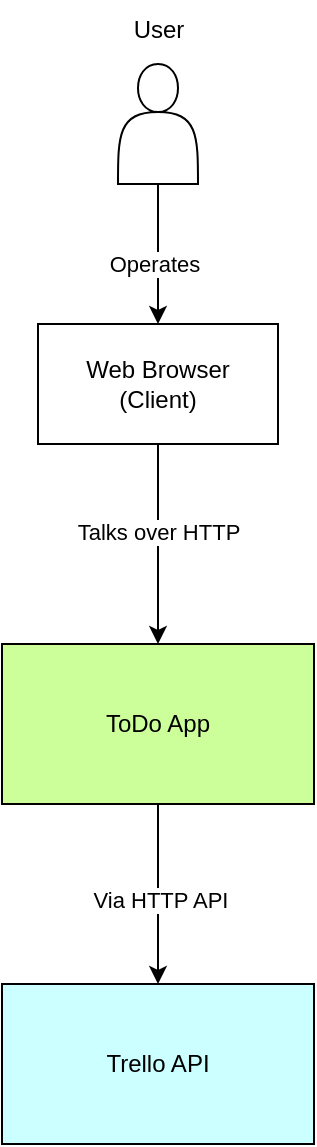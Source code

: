<mxfile version="24.2.0" type="device" pages="3">
  <diagram name="System Context" id="Dg1pjilhO1LQ-Ea2agUl">
    <mxGraphModel dx="1210" dy="716" grid="1" gridSize="10" guides="1" tooltips="1" connect="1" arrows="1" fold="1" page="1" pageScale="1" pageWidth="827" pageHeight="1169" math="0" shadow="0">
      <root>
        <mxCell id="0" />
        <mxCell id="1" parent="0" />
        <mxCell id="CRaX08vtiod-lqJV-oWH-1" value="" style="shape=actor;whiteSpace=wrap;html=1;" vertex="1" parent="1">
          <mxGeometry x="394" y="60" width="40" height="60" as="geometry" />
        </mxCell>
        <mxCell id="CRaX08vtiod-lqJV-oWH-2" value="Web Browser&lt;div&gt;(Client)&lt;/div&gt;" style="rounded=0;whiteSpace=wrap;html=1;" vertex="1" parent="1">
          <mxGeometry x="354" y="190" width="120" height="60" as="geometry" />
        </mxCell>
        <mxCell id="CRaX08vtiod-lqJV-oWH-3" value="ToDo App" style="rounded=0;whiteSpace=wrap;html=1;fillColor=#CCFF99;" vertex="1" parent="1">
          <mxGeometry x="336" y="350" width="156" height="80" as="geometry" />
        </mxCell>
        <mxCell id="CRaX08vtiod-lqJV-oWH-4" value="" style="endArrow=classic;html=1;rounded=0;exitX=0.5;exitY=1;exitDx=0;exitDy=0;entryX=0.5;entryY=0;entryDx=0;entryDy=0;" edge="1" parent="1" source="CRaX08vtiod-lqJV-oWH-2" target="CRaX08vtiod-lqJV-oWH-3">
          <mxGeometry width="50" height="50" relative="1" as="geometry">
            <mxPoint x="410" y="310" as="sourcePoint" />
            <mxPoint x="460" y="260" as="targetPoint" />
          </mxGeometry>
        </mxCell>
        <mxCell id="CRaX08vtiod-lqJV-oWH-8" value="Talks over HTTP" style="edgeLabel;html=1;align=center;verticalAlign=middle;resizable=0;points=[];" vertex="1" connectable="0" parent="CRaX08vtiod-lqJV-oWH-4">
          <mxGeometry x="-0.127" relative="1" as="geometry">
            <mxPoint as="offset" />
          </mxGeometry>
        </mxCell>
        <mxCell id="CRaX08vtiod-lqJV-oWH-5" value="" style="endArrow=classic;html=1;rounded=0;exitX=0.5;exitY=1;exitDx=0;exitDy=0;entryX=0.5;entryY=0;entryDx=0;entryDy=0;" edge="1" parent="1" source="CRaX08vtiod-lqJV-oWH-1" target="CRaX08vtiod-lqJV-oWH-2">
          <mxGeometry width="50" height="50" relative="1" as="geometry">
            <mxPoint x="370" y="240" as="sourcePoint" />
            <mxPoint x="420" y="190" as="targetPoint" />
          </mxGeometry>
        </mxCell>
        <mxCell id="CRaX08vtiod-lqJV-oWH-7" value="Operates" style="edgeLabel;html=1;align=center;verticalAlign=middle;resizable=0;points=[];" vertex="1" connectable="0" parent="CRaX08vtiod-lqJV-oWH-5">
          <mxGeometry x="0.133" y="-2" relative="1" as="geometry">
            <mxPoint as="offset" />
          </mxGeometry>
        </mxCell>
        <mxCell id="CRaX08vtiod-lqJV-oWH-6" value="User" style="text;html=1;align=center;verticalAlign=middle;resizable=0;points=[];autosize=1;strokeColor=none;fillColor=none;" vertex="1" parent="1">
          <mxGeometry x="389" y="28" width="50" height="30" as="geometry" />
        </mxCell>
        <mxCell id="CRaX08vtiod-lqJV-oWH-9" value="Trello API" style="rounded=0;whiteSpace=wrap;html=1;fillColor=#CCFFFF;" vertex="1" parent="1">
          <mxGeometry x="336" y="520" width="156" height="80" as="geometry" />
        </mxCell>
        <mxCell id="CRaX08vtiod-lqJV-oWH-10" value="" style="endArrow=classic;html=1;rounded=0;exitX=0.5;exitY=1;exitDx=0;exitDy=0;" edge="1" parent="1" source="CRaX08vtiod-lqJV-oWH-3" target="CRaX08vtiod-lqJV-oWH-9">
          <mxGeometry width="50" height="50" relative="1" as="geometry">
            <mxPoint x="370" y="540" as="sourcePoint" />
            <mxPoint x="420" y="490" as="targetPoint" />
          </mxGeometry>
        </mxCell>
        <mxCell id="CRaX08vtiod-lqJV-oWH-11" value="Via HTTP API" style="edgeLabel;html=1;align=center;verticalAlign=middle;resizable=0;points=[];" vertex="1" connectable="0" parent="CRaX08vtiod-lqJV-oWH-10">
          <mxGeometry x="0.067" y="1" relative="1" as="geometry">
            <mxPoint as="offset" />
          </mxGeometry>
        </mxCell>
      </root>
    </mxGraphModel>
  </diagram>
  <diagram name="Container" id="AU62YKjd2CCxk7m5ElCM">
    <mxGraphModel dx="1210" dy="716" grid="1" gridSize="10" guides="1" tooltips="1" connect="1" arrows="1" fold="1" page="1" pageScale="1" pageWidth="827" pageHeight="1169" math="0" shadow="0">
      <root>
        <mxCell id="cBWCQejAJvEoLtN18rig-0" />
        <mxCell id="cBWCQejAJvEoLtN18rig-1" parent="cBWCQejAJvEoLtN18rig-0" />
        <mxCell id="cBWCQejAJvEoLtN18rig-3" value="Web Browser&lt;div&gt;(Client)&lt;/div&gt;" style="rounded=0;whiteSpace=wrap;html=1;" vertex="1" parent="cBWCQejAJvEoLtN18rig-1">
          <mxGeometry x="354" y="100" width="120" height="60" as="geometry" />
        </mxCell>
        <mxCell id="cBWCQejAJvEoLtN18rig-4" value="" style="rounded=0;whiteSpace=wrap;html=1;fillColor=#E6E6E6;" vertex="1" parent="cBWCQejAJvEoLtN18rig-1">
          <mxGeometry x="232" y="210" width="364" height="220" as="geometry" />
        </mxCell>
        <mxCell id="cBWCQejAJvEoLtN18rig-5" value="" style="endArrow=classic;html=1;rounded=0;exitX=0.5;exitY=1;exitDx=0;exitDy=0;entryX=0.5;entryY=0;entryDx=0;entryDy=0;" edge="1" parent="cBWCQejAJvEoLtN18rig-1" source="cBWCQejAJvEoLtN18rig-3" target="RJImc6bU2DJytMrbHKGd-1">
          <mxGeometry width="50" height="50" relative="1" as="geometry">
            <mxPoint x="410" y="310" as="sourcePoint" />
            <mxPoint x="460" y="260" as="targetPoint" />
          </mxGeometry>
        </mxCell>
        <mxCell id="cBWCQejAJvEoLtN18rig-6" value="Talks over HTTP" style="edgeLabel;html=1;align=center;verticalAlign=middle;resizable=0;points=[];" vertex="1" connectable="0" parent="cBWCQejAJvEoLtN18rig-5">
          <mxGeometry x="-0.127" relative="1" as="geometry">
            <mxPoint as="offset" />
          </mxGeometry>
        </mxCell>
        <mxCell id="cBWCQejAJvEoLtN18rig-10" value="Trello API" style="rounded=0;whiteSpace=wrap;html=1;fillColor=#CCFFFF;" vertex="1" parent="cBWCQejAJvEoLtN18rig-1">
          <mxGeometry x="336" y="520" width="156" height="80" as="geometry" />
        </mxCell>
        <mxCell id="cBWCQejAJvEoLtN18rig-11" value="" style="endArrow=classic;html=1;rounded=0;exitX=0.5;exitY=1;exitDx=0;exitDy=0;" edge="1" parent="cBWCQejAJvEoLtN18rig-1" source="RJImc6bU2DJytMrbHKGd-2" target="cBWCQejAJvEoLtN18rig-10">
          <mxGeometry width="50" height="50" relative="1" as="geometry">
            <mxPoint x="370" y="540" as="sourcePoint" />
            <mxPoint x="420" y="490" as="targetPoint" />
          </mxGeometry>
        </mxCell>
        <mxCell id="cBWCQejAJvEoLtN18rig-12" value="Via HTTP API" style="edgeLabel;html=1;align=center;verticalAlign=middle;resizable=0;points=[];" vertex="1" connectable="0" parent="cBWCQejAJvEoLtN18rig-11">
          <mxGeometry x="0.067" y="1" relative="1" as="geometry">
            <mxPoint as="offset" />
          </mxGeometry>
        </mxCell>
        <mxCell id="RJImc6bU2DJytMrbHKGd-0" value="ToDo App" style="whiteSpace=wrap;html=1;strokeColor=none;" vertex="1" parent="cBWCQejAJvEoLtN18rig-1">
          <mxGeometry x="190" y="160" width="60" height="30" as="geometry" />
        </mxCell>
        <mxCell id="RJImc6bU2DJytMrbHKGd-1" value="Flask Webserver" style="rounded=0;whiteSpace=wrap;html=1;fillColor=#FFFF99;" vertex="1" parent="cBWCQejAJvEoLtN18rig-1">
          <mxGeometry x="354" y="250" width="120" height="60" as="geometry" />
        </mxCell>
        <mxCell id="RJImc6bU2DJytMrbHKGd-2" value="ToDo Application Code&lt;div&gt;(Python WSGI App)&lt;/div&gt;" style="rounded=0;whiteSpace=wrap;html=1;fillColor=#CCFF99;" vertex="1" parent="cBWCQejAJvEoLtN18rig-1">
          <mxGeometry x="354" y="350" width="120" height="60" as="geometry" />
        </mxCell>
        <mxCell id="RJImc6bU2DJytMrbHKGd-3" value="Passes Request to" style="endArrow=classic;html=1;rounded=0;entryX=0.5;entryY=0;entryDx=0;entryDy=0;exitX=0.5;exitY=1;exitDx=0;exitDy=0;" edge="1" parent="cBWCQejAJvEoLtN18rig-1" source="RJImc6bU2DJytMrbHKGd-1" target="RJImc6bU2DJytMrbHKGd-2">
          <mxGeometry width="50" height="50" relative="1" as="geometry">
            <mxPoint x="390" y="320" as="sourcePoint" />
            <mxPoint x="440" y="270" as="targetPoint" />
          </mxGeometry>
        </mxCell>
      </root>
    </mxGraphModel>
  </diagram>
  <diagram name="Component" id="joFSuC9MEQBfRSXZCCX5">
    <mxGraphModel dx="1210" dy="716" grid="1" gridSize="10" guides="1" tooltips="1" connect="1" arrows="1" fold="1" page="1" pageScale="1" pageWidth="827" pageHeight="1169" math="0" shadow="0">
      <root>
        <mxCell id="wW0nBViKQH1OKMizj_yf-0" />
        <mxCell id="wW0nBViKQH1OKMizj_yf-1" parent="wW0nBViKQH1OKMizj_yf-0" />
        <mxCell id="wW0nBViKQH1OKMizj_yf-6" value="Trello API" style="rounded=0;whiteSpace=wrap;html=1;fillColor=#CCFFFF;" vertex="1" parent="wW0nBViKQH1OKMizj_yf-1">
          <mxGeometry x="374.5" y="630" width="156" height="80" as="geometry" />
        </mxCell>
        <mxCell id="wW0nBViKQH1OKMizj_yf-10" value="Flask Webserver" style="rounded=0;whiteSpace=wrap;html=1;fillColor=#FFFF99;" vertex="1" parent="wW0nBViKQH1OKMizj_yf-1">
          <mxGeometry x="392.5" y="70" width="120" height="60" as="geometry" />
        </mxCell>
        <mxCell id="wW0nBViKQH1OKMizj_yf-11" value="" style="rounded=0;whiteSpace=wrap;html=1;fillColor=#E6E6E6;" vertex="1" parent="wW0nBViKQH1OKMizj_yf-1">
          <mxGeometry x="170" y="220" width="565" height="350" as="geometry" />
        </mxCell>
        <mxCell id="wW0nBViKQH1OKMizj_yf-12" value="Passes Request to" style="endArrow=classic;html=1;rounded=0;exitX=0.5;exitY=1;exitDx=0;exitDy=0;entryX=0.5;entryY=0;entryDx=0;entryDy=0;" edge="1" parent="wW0nBViKQH1OKMizj_yf-1" source="wW0nBViKQH1OKMizj_yf-10" target="DvAtvgP_Mp4fu1iRh_zG-3">
          <mxGeometry width="50" height="50" relative="1" as="geometry">
            <mxPoint x="390" y="320" as="sourcePoint" />
            <mxPoint x="440" y="270" as="targetPoint" />
          </mxGeometry>
        </mxCell>
        <mxCell id="DvAtvgP_Mp4fu1iRh_zG-2" value="ToDo Application Code&lt;div&gt;(Python WSGI App)&lt;/div&gt;" style="whiteSpace=wrap;html=1;strokeColor=none;" vertex="1" parent="wW0nBViKQH1OKMizj_yf-1">
          <mxGeometry x="150" y="160" width="120" height="60" as="geometry" />
        </mxCell>
        <mxCell id="DvAtvgP_Mp4fu1iRh_zG-3" value="Webserver Routes&lt;div&gt;(app.py)&lt;/div&gt;" style="rounded=0;whiteSpace=wrap;html=1;" vertex="1" parent="wW0nBViKQH1OKMizj_yf-1">
          <mxGeometry x="392.5" y="250" width="120" height="60" as="geometry" />
        </mxCell>
        <mxCell id="DvAtvgP_Mp4fu1iRh_zG-4" value="HTML Templates" style="rounded=0;whiteSpace=wrap;html=1;" vertex="1" parent="wW0nBViKQH1OKMizj_yf-1">
          <mxGeometry x="220" y="250" width="120" height="60" as="geometry" />
        </mxCell>
        <mxCell id="DvAtvgP_Mp4fu1iRh_zG-17" style="edgeStyle=orthogonalEdgeStyle;rounded=0;orthogonalLoop=1;jettySize=auto;html=1;entryX=1;entryY=0.5;entryDx=0;entryDy=0;" edge="1" parent="wW0nBViKQH1OKMizj_yf-1" source="DvAtvgP_Mp4fu1iRh_zG-5" target="DvAtvgP_Mp4fu1iRh_zG-3">
          <mxGeometry relative="1" as="geometry">
            <Array as="points">
              <mxPoint x="550" y="380" />
              <mxPoint x="550" y="280" />
            </Array>
          </mxGeometry>
        </mxCell>
        <mxCell id="DvAtvgP_Mp4fu1iRh_zG-5" value="Data Classes&lt;div&gt;(Item/ ViewModel)&lt;/div&gt;" style="rounded=0;whiteSpace=wrap;html=1;" vertex="1" parent="wW0nBViKQH1OKMizj_yf-1">
          <mxGeometry x="580" y="350" width="120" height="60" as="geometry" />
        </mxCell>
        <mxCell id="DvAtvgP_Mp4fu1iRh_zG-6" value="Trello Client" style="rounded=0;whiteSpace=wrap;html=1;" vertex="1" parent="wW0nBViKQH1OKMizj_yf-1">
          <mxGeometry x="392.5" y="470" width="120" height="60" as="geometry" />
        </mxCell>
        <mxCell id="DvAtvgP_Mp4fu1iRh_zG-10" style="edgeStyle=orthogonalEdgeStyle;rounded=0;orthogonalLoop=1;jettySize=auto;html=1;exitX=1;exitY=0.5;exitDx=0;exitDy=0;entryX=0;entryY=0.5;entryDx=0;entryDy=0;" edge="1" parent="wW0nBViKQH1OKMizj_yf-1" source="DvAtvgP_Mp4fu1iRh_zG-4" target="DvAtvgP_Mp4fu1iRh_zG-3">
          <mxGeometry relative="1" as="geometry" />
        </mxCell>
        <mxCell id="DvAtvgP_Mp4fu1iRh_zG-11" value="" style="endArrow=classic;html=1;rounded=0;entryX=0.5;entryY=0;entryDx=0;entryDy=0;exitX=0.5;exitY=1;exitDx=0;exitDy=0;" edge="1" parent="wW0nBViKQH1OKMizj_yf-1" source="DvAtvgP_Mp4fu1iRh_zG-3" target="DvAtvgP_Mp4fu1iRh_zG-6">
          <mxGeometry width="50" height="50" relative="1" as="geometry">
            <mxPoint x="390" y="390" as="sourcePoint" />
            <mxPoint x="440" y="340" as="targetPoint" />
          </mxGeometry>
        </mxCell>
        <mxCell id="DvAtvgP_Mp4fu1iRh_zG-13" value="via HTTP API" style="endArrow=classic;html=1;rounded=0;entryX=0.5;entryY=0;entryDx=0;entryDy=0;" edge="1" parent="wW0nBViKQH1OKMizj_yf-1" source="DvAtvgP_Mp4fu1iRh_zG-6" target="wW0nBViKQH1OKMizj_yf-6">
          <mxGeometry width="50" height="50" relative="1" as="geometry">
            <mxPoint x="390" y="390" as="sourcePoint" />
            <mxPoint x="440" y="340" as="targetPoint" />
          </mxGeometry>
        </mxCell>
        <mxCell id="DvAtvgP_Mp4fu1iRh_zG-18" value="" style="endArrow=classic;html=1;rounded=0;entryX=1;entryY=0.5;entryDx=0;entryDy=0;" edge="1" parent="wW0nBViKQH1OKMizj_yf-1" target="DvAtvgP_Mp4fu1iRh_zG-6">
          <mxGeometry width="50" height="50" relative="1" as="geometry">
            <mxPoint x="580" y="380" as="sourcePoint" />
            <mxPoint x="440" y="340" as="targetPoint" />
            <Array as="points">
              <mxPoint x="550" y="380" />
              <mxPoint x="550" y="440" />
              <mxPoint x="550" y="501" />
            </Array>
          </mxGeometry>
        </mxCell>
      </root>
    </mxGraphModel>
  </diagram>
</mxfile>
